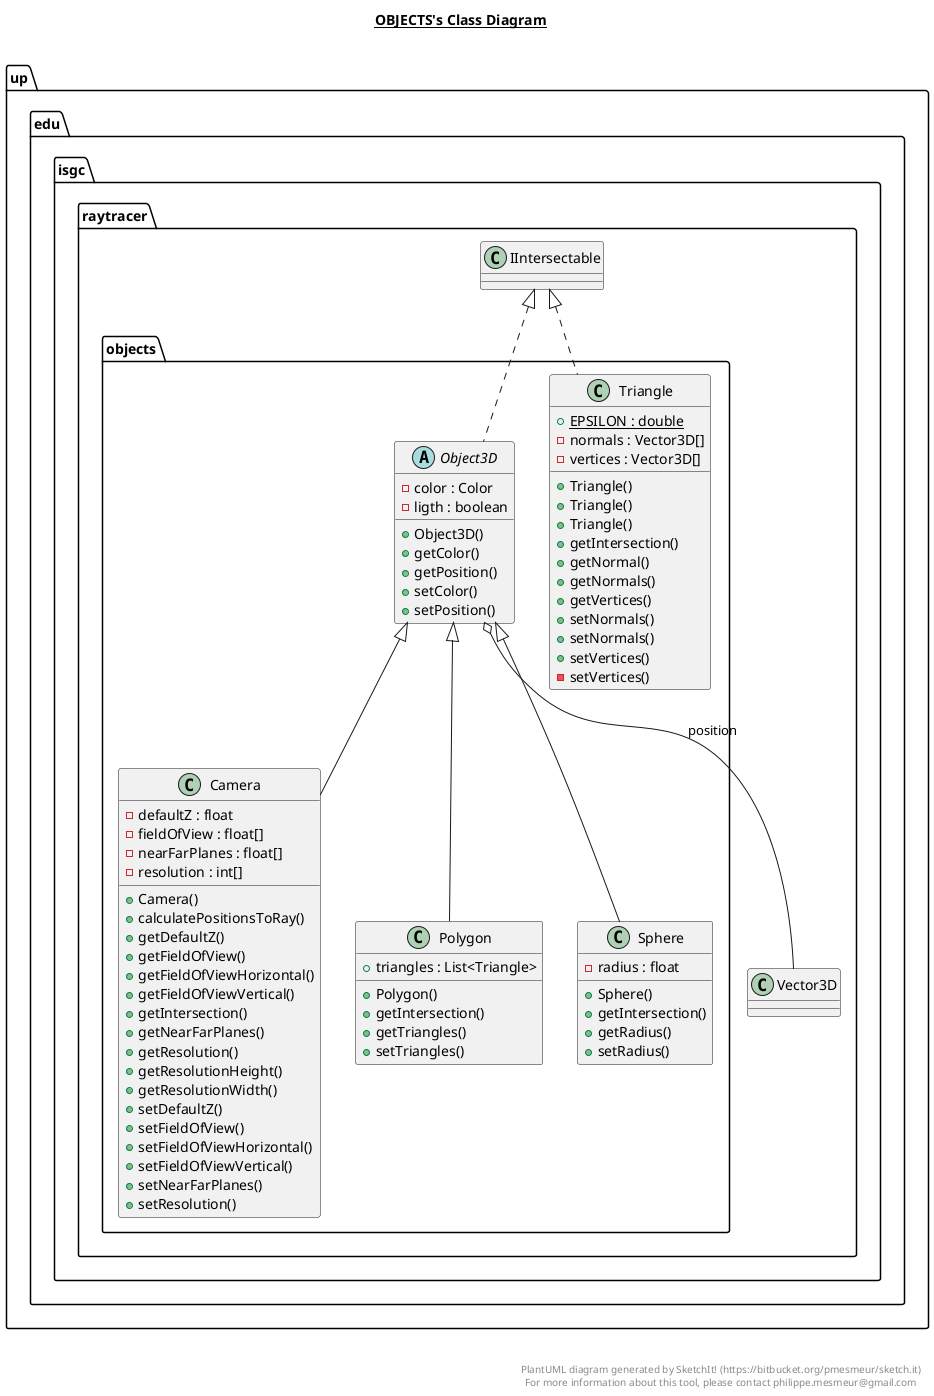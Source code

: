 @startuml

title __OBJECTS's Class Diagram__\n

  namespace up.edu.isgc.raytracer {
    namespace objects {
      class up.edu.isgc.raytracer.objects.Camera {
          - defaultZ : float
          - fieldOfView : float[]
          - nearFarPlanes : float[]
          - resolution : int[]
          + Camera()
          + calculatePositionsToRay()
          + getDefaultZ()
          + getFieldOfView()
          + getFieldOfViewHorizontal()
          + getFieldOfViewVertical()
          + getIntersection()
          + getNearFarPlanes()
          + getResolution()
          + getResolutionHeight()
          + getResolutionWidth()
          + setDefaultZ()
          + setFieldOfView()
          + setFieldOfViewHorizontal()
          + setFieldOfViewVertical()
          + setNearFarPlanes()
          + setResolution()
      }
    }
  }
  

  namespace up.edu.isgc.raytracer {
    namespace objects {
      abstract class up.edu.isgc.raytracer.objects.Object3D {
          - color : Color
          - ligth : boolean
          + Object3D()
          + getColor()
          + getPosition()
          + setColor()
          + setPosition()
      }
    }
  }
  

  namespace up.edu.isgc.raytracer {
    namespace objects {
      class up.edu.isgc.raytracer.objects.Polygon {
          + triangles : List<Triangle>
          + Polygon()
          + getIntersection()
          + getTriangles()
          + setTriangles()
      }
    }
  }
  

  namespace up.edu.isgc.raytracer {
    namespace objects {
      class up.edu.isgc.raytracer.objects.Sphere {
          - radius : float
          + Sphere()
          + getIntersection()
          + getRadius()
          + setRadius()
      }
    }
  }
  

  namespace up.edu.isgc.raytracer {
    namespace objects {
      class up.edu.isgc.raytracer.objects.Triangle {
          {static} + EPSILON : double
          - normals : Vector3D[]
          - vertices : Vector3D[]
          + Triangle()
          + Triangle()
          + Triangle()
          + getIntersection()
          + getNormal()
          + getNormals()
          + getVertices()
          + setNormals()
          + setNormals()
          + setVertices()
          - setVertices()
      }
    }
  }
  

  up.edu.isgc.raytracer.objects.Camera -up-|> up.edu.isgc.raytracer.objects.Object3D
  up.edu.isgc.raytracer.objects.Object3D .up.|> up.edu.isgc.raytracer.IIntersectable
  up.edu.isgc.raytracer.objects.Object3D o-- up.edu.isgc.raytracer.Vector3D : position
  up.edu.isgc.raytracer.objects.Polygon -up-|> up.edu.isgc.raytracer.objects.Object3D
  up.edu.isgc.raytracer.objects.Sphere -up-|> up.edu.isgc.raytracer.objects.Object3D
  up.edu.isgc.raytracer.objects.Triangle .up.|> up.edu.isgc.raytracer.IIntersectable


right footer


PlantUML diagram generated by SketchIt! (https://bitbucket.org/pmesmeur/sketch.it)
For more information about this tool, please contact philippe.mesmeur@gmail.com
endfooter

@enduml

